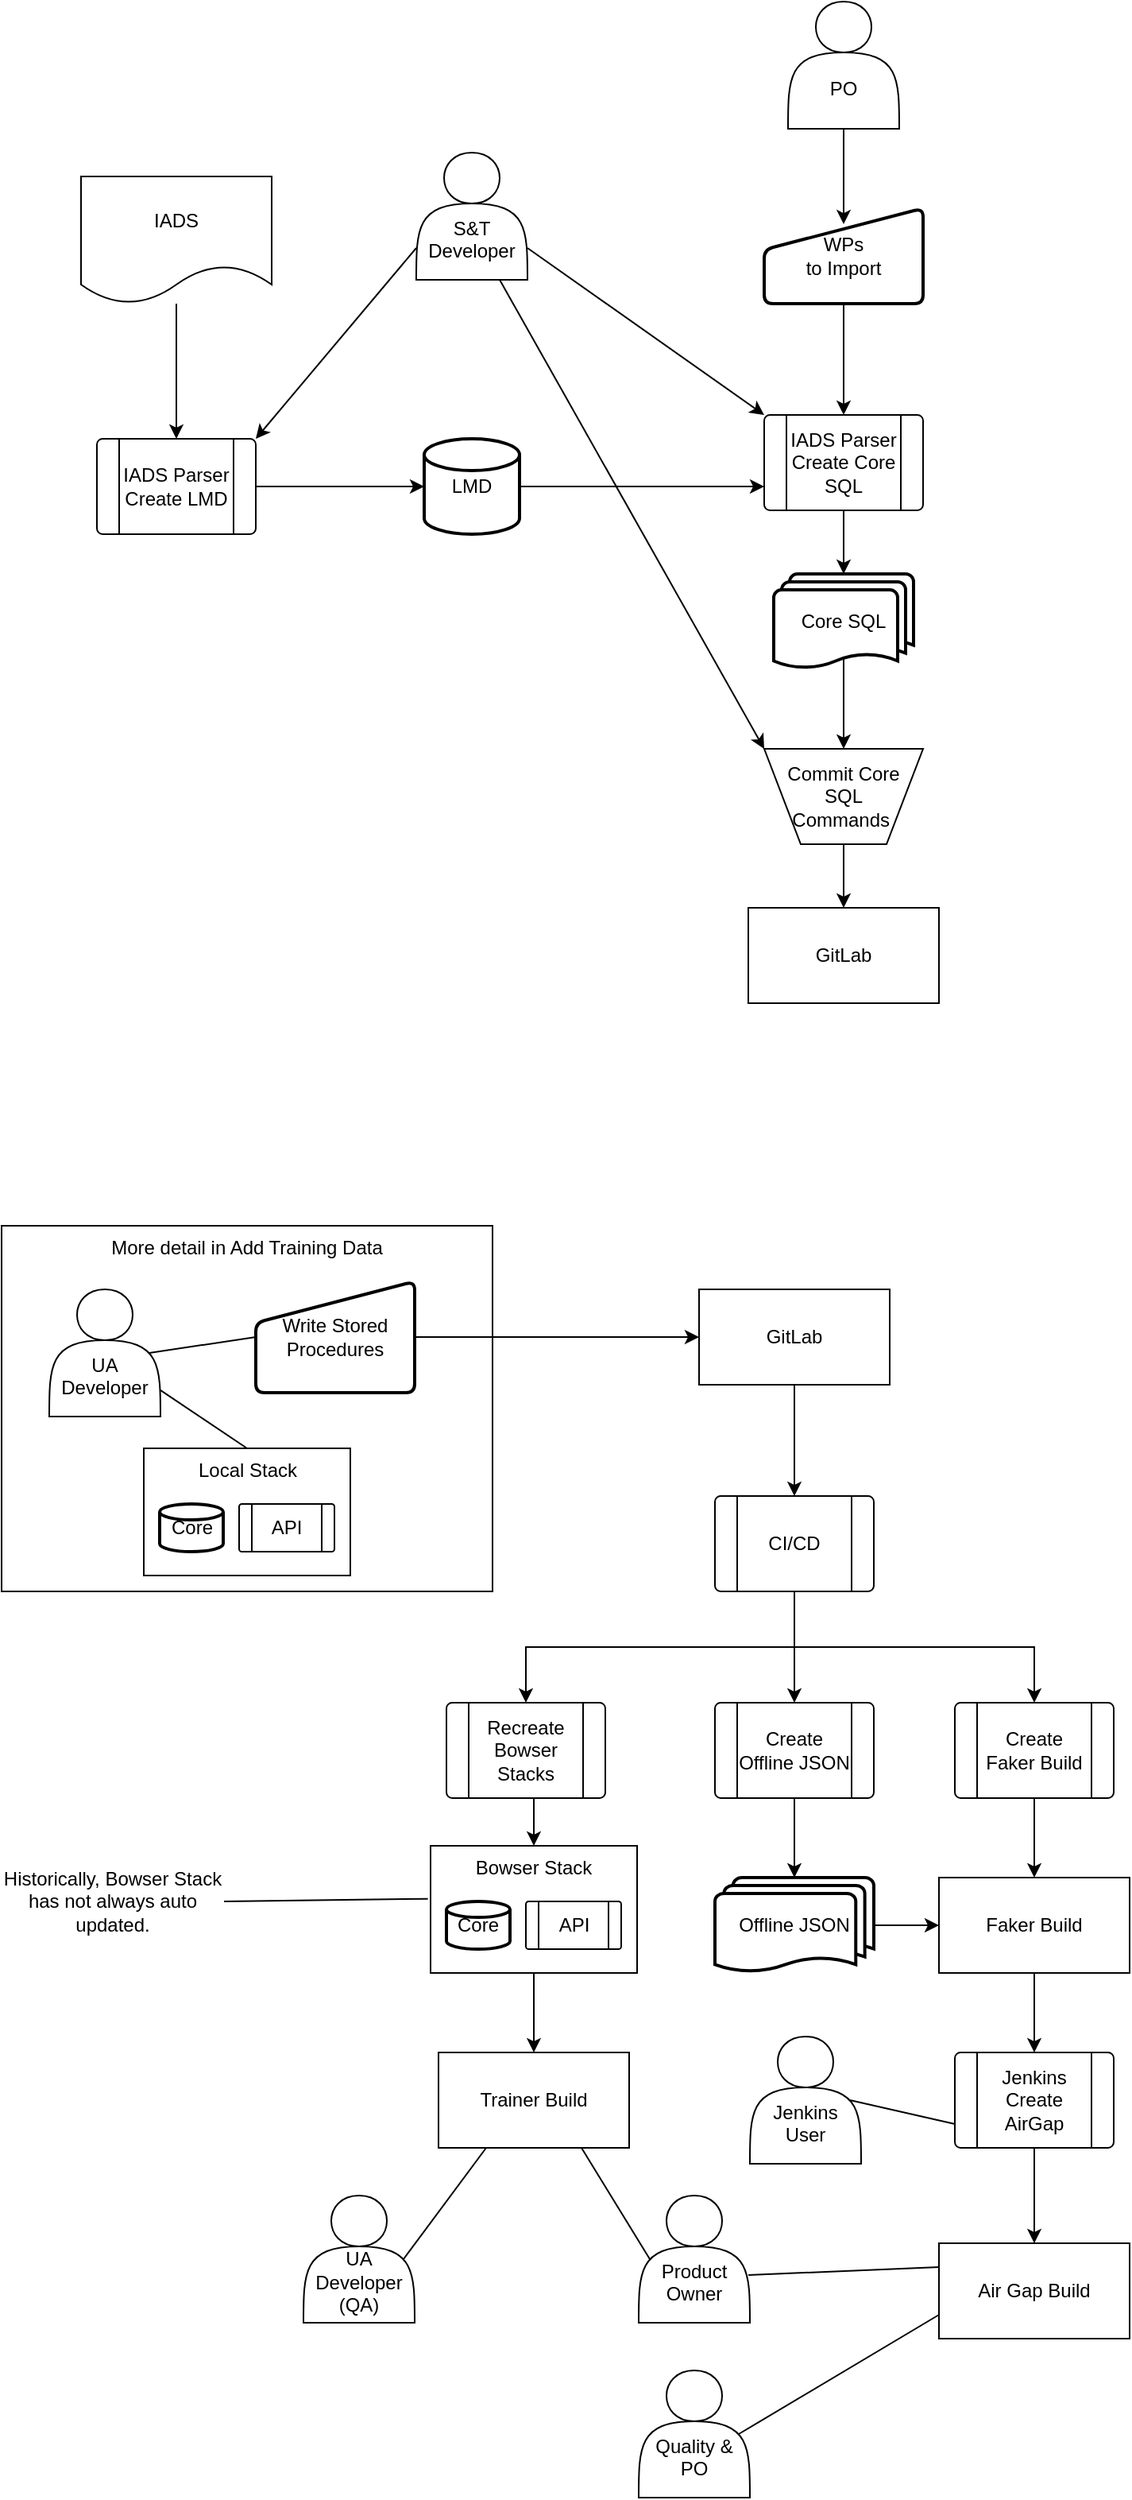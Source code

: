 <mxfile version="22.1.11" type="github">
  <diagram id="C5RBs43oDa-KdzZeNtuy" name="Page-1">
    <mxGraphModel dx="2026" dy="2314" grid="1" gridSize="10" guides="1" tooltips="1" connect="1" arrows="1" fold="1" page="1" pageScale="1" pageWidth="827" pageHeight="1169" math="0" shadow="0">
      <root>
        <mxCell id="WIyWlLk6GJQsqaUBKTNV-0" />
        <mxCell id="WIyWlLk6GJQsqaUBKTNV-1" parent="WIyWlLk6GJQsqaUBKTNV-0" />
        <mxCell id="gmqt5DbwduWL5jJ9nKZi-1" value="More detail in Add Training Data" style="rounded=0;whiteSpace=wrap;html=1;fillColor=none;verticalAlign=top;" parent="WIyWlLk6GJQsqaUBKTNV-1" vertex="1">
          <mxGeometry x="40" y="110" width="309" height="230" as="geometry" />
        </mxCell>
        <mxCell id="QNDEEkscUu9Zg__NJOHl-0" value="IADS" style="shape=document;whiteSpace=wrap;html=1;boundedLbl=1;" parent="WIyWlLk6GJQsqaUBKTNV-1" vertex="1">
          <mxGeometry x="90" y="-550" width="120" height="80" as="geometry" />
        </mxCell>
        <mxCell id="QNDEEkscUu9Zg__NJOHl-3" style="edgeStyle=orthogonalEdgeStyle;rounded=0;orthogonalLoop=1;jettySize=auto;html=1;exitX=0.5;exitY=0;exitDx=0;exitDy=0;endArrow=none;endFill=0;startArrow=classic;startFill=1;" parent="WIyWlLk6GJQsqaUBKTNV-1" source="QNDEEkscUu9Zg__NJOHl-18" target="QNDEEkscUu9Zg__NJOHl-0" edge="1">
          <mxGeometry relative="1" as="geometry">
            <mxPoint x="150" y="-385" as="sourcePoint" />
          </mxGeometry>
        </mxCell>
        <mxCell id="QNDEEkscUu9Zg__NJOHl-7" style="edgeStyle=orthogonalEdgeStyle;rounded=0;orthogonalLoop=1;jettySize=auto;html=1;exitX=1;exitY=0.5;exitDx=0;exitDy=0;entryX=0;entryY=0.5;entryDx=0;entryDy=0;entryPerimeter=0;" parent="WIyWlLk6GJQsqaUBKTNV-1" source="QNDEEkscUu9Zg__NJOHl-18" target="QNDEEkscUu9Zg__NJOHl-16" edge="1">
          <mxGeometry relative="1" as="geometry">
            <mxPoint x="150" y="-325" as="sourcePoint" />
            <mxPoint x="220" y="-295" as="targetPoint" />
          </mxGeometry>
        </mxCell>
        <mxCell id="QNDEEkscUu9Zg__NJOHl-8" value="Write Stored&lt;br&gt;Procedures" style="html=1;strokeWidth=2;shape=manualInput;whiteSpace=wrap;rounded=1;size=26;arcSize=11;" parent="WIyWlLk6GJQsqaUBKTNV-1" vertex="1">
          <mxGeometry x="200" y="145" width="100" height="70" as="geometry" />
        </mxCell>
        <mxCell id="QNDEEkscUu9Zg__NJOHl-25" style="edgeStyle=orthogonalEdgeStyle;rounded=0;orthogonalLoop=1;jettySize=auto;html=1;exitX=0.5;exitY=1;exitDx=0;exitDy=0;" parent="WIyWlLk6GJQsqaUBKTNV-1" source="gmqt5DbwduWL5jJ9nKZi-27" target="QNDEEkscUu9Zg__NJOHl-24" edge="1">
          <mxGeometry relative="1" as="geometry">
            <mxPoint x="539" y="210" as="sourcePoint" />
          </mxGeometry>
        </mxCell>
        <mxCell id="QNDEEkscUu9Zg__NJOHl-15" style="edgeStyle=orthogonalEdgeStyle;rounded=0;orthogonalLoop=1;jettySize=auto;html=1;exitX=1;exitY=0.5;exitDx=0;exitDy=0;entryX=0;entryY=0.5;entryDx=0;entryDy=0;" parent="WIyWlLk6GJQsqaUBKTNV-1" source="QNDEEkscUu9Zg__NJOHl-8" target="gmqt5DbwduWL5jJ9nKZi-27" edge="1">
          <mxGeometry relative="1" as="geometry">
            <mxPoint x="509" y="180" as="targetPoint" />
          </mxGeometry>
        </mxCell>
        <mxCell id="QNDEEkscUu9Zg__NJOHl-29" style="edgeStyle=orthogonalEdgeStyle;rounded=0;orthogonalLoop=1;jettySize=auto;html=1;exitX=1;exitY=0.5;exitDx=0;exitDy=0;exitPerimeter=0;entryX=0;entryY=0.75;entryDx=0;entryDy=0;" parent="WIyWlLk6GJQsqaUBKTNV-1" source="QNDEEkscUu9Zg__NJOHl-16" target="gmqt5DbwduWL5jJ9nKZi-11" edge="1">
          <mxGeometry relative="1" as="geometry">
            <mxPoint x="540" y="-275" as="targetPoint" />
          </mxGeometry>
        </mxCell>
        <mxCell id="QNDEEkscUu9Zg__NJOHl-16" value="LMD" style="strokeWidth=2;html=1;shape=mxgraph.flowchart.database;whiteSpace=wrap;" parent="WIyWlLk6GJQsqaUBKTNV-1" vertex="1">
          <mxGeometry x="306" y="-385" width="60" height="60" as="geometry" />
        </mxCell>
        <mxCell id="QNDEEkscUu9Zg__NJOHl-18" value="IADS Parser Create LMD" style="verticalLabelPosition=middle;verticalAlign=middle;html=1;shape=process;whiteSpace=wrap;rounded=1;size=0.14;arcSize=6;labelPosition=center;align=center;" parent="WIyWlLk6GJQsqaUBKTNV-1" vertex="1">
          <mxGeometry x="100" y="-385" width="100" height="60" as="geometry" />
        </mxCell>
        <mxCell id="QNDEEkscUu9Zg__NJOHl-22" value="&lt;br&gt;&lt;br&gt;UA Developer" style="shape=actor;whiteSpace=wrap;html=1;labelPosition=center;verticalLabelPosition=middle;align=center;verticalAlign=middle;" parent="WIyWlLk6GJQsqaUBKTNV-1" vertex="1">
          <mxGeometry x="70" y="150" width="70" height="80" as="geometry" />
        </mxCell>
        <mxCell id="QNDEEkscUu9Zg__NJOHl-43" style="edgeStyle=orthogonalEdgeStyle;rounded=0;orthogonalLoop=1;jettySize=auto;html=1;exitX=0.5;exitY=1;exitDx=0;exitDy=0;entryX=0.5;entryY=0;entryDx=0;entryDy=0;" parent="WIyWlLk6GJQsqaUBKTNV-1" source="QNDEEkscUu9Zg__NJOHl-24" target="QNDEEkscUu9Zg__NJOHl-42" edge="1">
          <mxGeometry relative="1" as="geometry" />
        </mxCell>
        <mxCell id="QNDEEkscUu9Zg__NJOHl-46" style="edgeStyle=orthogonalEdgeStyle;rounded=0;orthogonalLoop=1;jettySize=auto;html=1;exitX=0.5;exitY=1;exitDx=0;exitDy=0;entryX=0.5;entryY=0;entryDx=0;entryDy=0;" parent="WIyWlLk6GJQsqaUBKTNV-1" source="QNDEEkscUu9Zg__NJOHl-24" target="QNDEEkscUu9Zg__NJOHl-45" edge="1">
          <mxGeometry relative="1" as="geometry" />
        </mxCell>
        <mxCell id="QNDEEkscUu9Zg__NJOHl-49" style="edgeStyle=orthogonalEdgeStyle;rounded=0;orthogonalLoop=1;jettySize=auto;html=1;exitX=0.5;exitY=1;exitDx=0;exitDy=0;entryX=0.5;entryY=0;entryDx=0;entryDy=0;" parent="WIyWlLk6GJQsqaUBKTNV-1" source="QNDEEkscUu9Zg__NJOHl-24" target="QNDEEkscUu9Zg__NJOHl-48" edge="1">
          <mxGeometry relative="1" as="geometry" />
        </mxCell>
        <mxCell id="QNDEEkscUu9Zg__NJOHl-24" value="CI/CD" style="verticalLabelPosition=middle;verticalAlign=middle;html=1;shape=process;whiteSpace=wrap;rounded=1;size=0.14;arcSize=6;labelPosition=center;align=center;" parent="WIyWlLk6GJQsqaUBKTNV-1" vertex="1">
          <mxGeometry x="489" y="280" width="100" height="60" as="geometry" />
        </mxCell>
        <mxCell id="QNDEEkscUu9Zg__NJOHl-52" style="edgeStyle=orthogonalEdgeStyle;rounded=0;orthogonalLoop=1;jettySize=auto;html=1;exitX=1;exitY=0.5;exitDx=0;exitDy=0;exitPerimeter=0;entryX=0;entryY=0.5;entryDx=0;entryDy=0;" parent="WIyWlLk6GJQsqaUBKTNV-1" source="QNDEEkscUu9Zg__NJOHl-32" target="QNDEEkscUu9Zg__NJOHl-51" edge="1">
          <mxGeometry relative="1" as="geometry" />
        </mxCell>
        <mxCell id="QNDEEkscUu9Zg__NJOHl-32" value="Offline JSON" style="strokeWidth=2;html=1;shape=mxgraph.flowchart.multi-document;whiteSpace=wrap;" parent="WIyWlLk6GJQsqaUBKTNV-1" vertex="1">
          <mxGeometry x="489" y="520" width="100" height="60" as="geometry" />
        </mxCell>
        <mxCell id="QNDEEkscUu9Zg__NJOHl-60" style="edgeStyle=orthogonalEdgeStyle;rounded=0;orthogonalLoop=1;jettySize=auto;html=1;exitX=0.5;exitY=1;exitDx=0;exitDy=0;entryX=0.5;entryY=0;entryDx=0;entryDy=0;" parent="WIyWlLk6GJQsqaUBKTNV-1" source="QNDEEkscUu9Zg__NJOHl-39" target="QNDEEkscUu9Zg__NJOHl-57" edge="1">
          <mxGeometry relative="1" as="geometry">
            <mxPoint x="355" y="600" as="sourcePoint" />
          </mxGeometry>
        </mxCell>
        <mxCell id="QNDEEkscUu9Zg__NJOHl-39" value="Bowser Stack" style="rounded=0;whiteSpace=wrap;html=1;verticalAlign=top;" parent="WIyWlLk6GJQsqaUBKTNV-1" vertex="1">
          <mxGeometry x="310" y="500" width="130" height="80" as="geometry" />
        </mxCell>
        <mxCell id="QNDEEkscUu9Zg__NJOHl-44" style="edgeStyle=orthogonalEdgeStyle;rounded=0;orthogonalLoop=1;jettySize=auto;html=1;exitX=0.5;exitY=1;exitDx=0;exitDy=0;entryX=0.5;entryY=0;entryDx=0;entryDy=0;" parent="WIyWlLk6GJQsqaUBKTNV-1" source="QNDEEkscUu9Zg__NJOHl-42" target="QNDEEkscUu9Zg__NJOHl-39" edge="1">
          <mxGeometry relative="1" as="geometry" />
        </mxCell>
        <mxCell id="QNDEEkscUu9Zg__NJOHl-42" value="Recreate Bowser Stacks" style="verticalLabelPosition=middle;verticalAlign=middle;html=1;shape=process;whiteSpace=wrap;rounded=1;size=0.14;arcSize=6;labelPosition=center;align=center;" parent="WIyWlLk6GJQsqaUBKTNV-1" vertex="1">
          <mxGeometry x="320" y="410" width="100" height="60" as="geometry" />
        </mxCell>
        <mxCell id="QNDEEkscUu9Zg__NJOHl-53" style="edgeStyle=orthogonalEdgeStyle;rounded=0;orthogonalLoop=1;jettySize=auto;html=1;exitX=0.5;exitY=1;exitDx=0;exitDy=0;" parent="WIyWlLk6GJQsqaUBKTNV-1" source="QNDEEkscUu9Zg__NJOHl-45" target="QNDEEkscUu9Zg__NJOHl-51" edge="1">
          <mxGeometry relative="1" as="geometry" />
        </mxCell>
        <mxCell id="QNDEEkscUu9Zg__NJOHl-45" value="Create Faker Build" style="verticalLabelPosition=middle;verticalAlign=middle;html=1;shape=process;whiteSpace=wrap;rounded=1;size=0.14;arcSize=6;labelPosition=center;align=center;" parent="WIyWlLk6GJQsqaUBKTNV-1" vertex="1">
          <mxGeometry x="640" y="410" width="100" height="60" as="geometry" />
        </mxCell>
        <mxCell id="QNDEEkscUu9Zg__NJOHl-48" value="Create Offline JSON" style="verticalLabelPosition=middle;verticalAlign=middle;html=1;shape=process;whiteSpace=wrap;rounded=1;size=0.14;arcSize=6;labelPosition=center;align=center;" parent="WIyWlLk6GJQsqaUBKTNV-1" vertex="1">
          <mxGeometry x="489" y="410" width="100" height="60" as="geometry" />
        </mxCell>
        <mxCell id="QNDEEkscUu9Zg__NJOHl-50" style="edgeStyle=orthogonalEdgeStyle;rounded=0;orthogonalLoop=1;jettySize=auto;html=1;exitX=0.5;exitY=1;exitDx=0;exitDy=0;entryX=0.5;entryY=0;entryDx=0;entryDy=0;entryPerimeter=0;" parent="WIyWlLk6GJQsqaUBKTNV-1" source="QNDEEkscUu9Zg__NJOHl-48" target="QNDEEkscUu9Zg__NJOHl-32" edge="1">
          <mxGeometry relative="1" as="geometry" />
        </mxCell>
        <mxCell id="gmqt5DbwduWL5jJ9nKZi-29" style="edgeStyle=orthogonalEdgeStyle;rounded=0;orthogonalLoop=1;jettySize=auto;html=1;exitX=0.5;exitY=1;exitDx=0;exitDy=0;entryX=0.5;entryY=0;entryDx=0;entryDy=0;" parent="WIyWlLk6GJQsqaUBKTNV-1" source="QNDEEkscUu9Zg__NJOHl-51" target="gmqt5DbwduWL5jJ9nKZi-28" edge="1">
          <mxGeometry relative="1" as="geometry" />
        </mxCell>
        <mxCell id="QNDEEkscUu9Zg__NJOHl-51" value="Faker Build" style="rounded=0;whiteSpace=wrap;html=1;" parent="WIyWlLk6GJQsqaUBKTNV-1" vertex="1">
          <mxGeometry x="630" y="520" width="120" height="60" as="geometry" />
        </mxCell>
        <mxCell id="QNDEEkscUu9Zg__NJOHl-57" value="Trainer Build" style="rounded=0;whiteSpace=wrap;html=1;" parent="WIyWlLk6GJQsqaUBKTNV-1" vertex="1">
          <mxGeometry x="315" y="630" width="120" height="60" as="geometry" />
        </mxCell>
        <mxCell id="QNDEEkscUu9Zg__NJOHl-58" value="&lt;br&gt;&lt;br&gt;UA Developer (QA)" style="shape=actor;whiteSpace=wrap;html=1;labelPosition=center;verticalLabelPosition=middle;align=center;verticalAlign=middle;" parent="WIyWlLk6GJQsqaUBKTNV-1" vertex="1">
          <mxGeometry x="230" y="720" width="70" height="80" as="geometry" />
        </mxCell>
        <mxCell id="QNDEEkscUu9Zg__NJOHl-61" value="&lt;br&gt;&lt;br&gt;Product Owner" style="shape=actor;whiteSpace=wrap;html=1;labelPosition=center;verticalLabelPosition=middle;align=center;verticalAlign=middle;" parent="WIyWlLk6GJQsqaUBKTNV-1" vertex="1">
          <mxGeometry x="441" y="720" width="70" height="80" as="geometry" />
        </mxCell>
        <mxCell id="QNDEEkscUu9Zg__NJOHl-63" value="&lt;br&gt;&lt;br&gt;Quality &amp;amp; PO" style="shape=actor;whiteSpace=wrap;html=1;labelPosition=center;verticalLabelPosition=middle;align=center;verticalAlign=middle;" parent="WIyWlLk6GJQsqaUBKTNV-1" vertex="1">
          <mxGeometry x="441" y="830" width="70" height="80" as="geometry" />
        </mxCell>
        <mxCell id="QNDEEkscUu9Zg__NJOHl-64" value="Air Gap Build" style="rounded=0;whiteSpace=wrap;html=1;" parent="WIyWlLk6GJQsqaUBKTNV-1" vertex="1">
          <mxGeometry x="630" y="750" width="120" height="60" as="geometry" />
        </mxCell>
        <mxCell id="gmqt5DbwduWL5jJ9nKZi-2" value="&lt;br&gt;&lt;br&gt;S&amp;amp;T&lt;br&gt;Developer" style="shape=actor;whiteSpace=wrap;html=1;labelPosition=center;verticalLabelPosition=middle;align=center;verticalAlign=middle;" parent="WIyWlLk6GJQsqaUBKTNV-1" vertex="1">
          <mxGeometry x="301" y="-565" width="70" height="80" as="geometry" />
        </mxCell>
        <mxCell id="gmqt5DbwduWL5jJ9nKZi-3" value="" style="endArrow=classic;html=1;rounded=0;entryX=0;entryY=0;entryDx=0;entryDy=0;exitX=1;exitY=0.75;exitDx=0;exitDy=0;" parent="WIyWlLk6GJQsqaUBKTNV-1" source="gmqt5DbwduWL5jJ9nKZi-2" target="gmqt5DbwduWL5jJ9nKZi-11" edge="1">
          <mxGeometry width="50" height="50" relative="1" as="geometry">
            <mxPoint x="465" y="-400" as="sourcePoint" />
            <mxPoint x="515" y="-450" as="targetPoint" />
          </mxGeometry>
        </mxCell>
        <mxCell id="gmqt5DbwduWL5jJ9nKZi-4" value="" style="endArrow=classic;html=1;rounded=0;entryX=1;entryY=0;entryDx=0;entryDy=0;exitX=0;exitY=0.75;exitDx=0;exitDy=0;" parent="WIyWlLk6GJQsqaUBKTNV-1" source="gmqt5DbwduWL5jJ9nKZi-2" target="QNDEEkscUu9Zg__NJOHl-18" edge="1">
          <mxGeometry width="50" height="50" relative="1" as="geometry">
            <mxPoint x="380" y="-475" as="sourcePoint" />
            <mxPoint x="430" y="-525" as="targetPoint" />
          </mxGeometry>
        </mxCell>
        <mxCell id="gmqt5DbwduWL5jJ9nKZi-25" style="edgeStyle=orthogonalEdgeStyle;rounded=0;orthogonalLoop=1;jettySize=auto;html=1;exitX=0.5;exitY=1;exitDx=0;exitDy=0;entryX=0.5;entryY=0;entryDx=0;entryDy=0;" parent="WIyWlLk6GJQsqaUBKTNV-1" source="gmqt5DbwduWL5jJ9nKZi-5" target="gmqt5DbwduWL5jJ9nKZi-24" edge="1">
          <mxGeometry relative="1" as="geometry" />
        </mxCell>
        <mxCell id="gmqt5DbwduWL5jJ9nKZi-5" value="Commit Core SQL &lt;br&gt;Commands&amp;nbsp;" style="verticalLabelPosition=middle;verticalAlign=middle;html=1;shape=trapezoid;perimeter=trapezoidPerimeter;whiteSpace=wrap;size=0.23;arcSize=10;flipV=1;labelPosition=center;align=center;" parent="WIyWlLk6GJQsqaUBKTNV-1" vertex="1">
          <mxGeometry x="520" y="-190" width="100" height="60" as="geometry" />
        </mxCell>
        <mxCell id="gmqt5DbwduWL5jJ9nKZi-19" style="edgeStyle=orthogonalEdgeStyle;rounded=0;orthogonalLoop=1;jettySize=auto;html=1;exitX=0.5;exitY=0.88;exitDx=0;exitDy=0;exitPerimeter=0;entryX=0.5;entryY=0;entryDx=0;entryDy=0;" parent="WIyWlLk6GJQsqaUBKTNV-1" source="gmqt5DbwduWL5jJ9nKZi-6" target="gmqt5DbwduWL5jJ9nKZi-5" edge="1">
          <mxGeometry relative="1" as="geometry" />
        </mxCell>
        <mxCell id="gmqt5DbwduWL5jJ9nKZi-6" value="Core SQL" style="strokeWidth=2;html=1;shape=mxgraph.flowchart.multi-document;whiteSpace=wrap;" parent="WIyWlLk6GJQsqaUBKTNV-1" vertex="1">
          <mxGeometry x="526" y="-300" width="88" height="60" as="geometry" />
        </mxCell>
        <mxCell id="gmqt5DbwduWL5jJ9nKZi-14" style="edgeStyle=orthogonalEdgeStyle;rounded=0;orthogonalLoop=1;jettySize=auto;html=1;exitX=0.5;exitY=1;exitDx=0;exitDy=0;" parent="WIyWlLk6GJQsqaUBKTNV-1" source="gmqt5DbwduWL5jJ9nKZi-9" target="gmqt5DbwduWL5jJ9nKZi-11" edge="1">
          <mxGeometry relative="1" as="geometry" />
        </mxCell>
        <mxCell id="gmqt5DbwduWL5jJ9nKZi-9" value="WPs&lt;br&gt;to Import" style="html=1;strokeWidth=2;shape=manualInput;whiteSpace=wrap;rounded=1;size=26;arcSize=11;" parent="WIyWlLk6GJQsqaUBKTNV-1" vertex="1">
          <mxGeometry x="520" y="-530" width="100" height="60" as="geometry" />
        </mxCell>
        <mxCell id="gmqt5DbwduWL5jJ9nKZi-15" value="" style="edgeStyle=orthogonalEdgeStyle;rounded=0;orthogonalLoop=1;jettySize=auto;html=1;exitX=0.5;exitY=1;exitDx=0;exitDy=0;" parent="WIyWlLk6GJQsqaUBKTNV-1" source="gmqt5DbwduWL5jJ9nKZi-11" target="gmqt5DbwduWL5jJ9nKZi-6" edge="1">
          <mxGeometry relative="1" as="geometry">
            <mxPoint x="476" y="-270" as="sourcePoint" />
          </mxGeometry>
        </mxCell>
        <mxCell id="gmqt5DbwduWL5jJ9nKZi-11" value="IADS Parser Create Core SQL" style="verticalLabelPosition=middle;verticalAlign=middle;html=1;shape=process;whiteSpace=wrap;rounded=1;size=0.14;arcSize=6;labelPosition=center;align=center;" parent="WIyWlLk6GJQsqaUBKTNV-1" vertex="1">
          <mxGeometry x="520" y="-400" width="100" height="60" as="geometry" />
        </mxCell>
        <mxCell id="gmqt5DbwduWL5jJ9nKZi-16" value="&lt;br&gt;&lt;br&gt;PO" style="shape=actor;whiteSpace=wrap;html=1;labelPosition=center;verticalLabelPosition=middle;align=center;verticalAlign=middle;" parent="WIyWlLk6GJQsqaUBKTNV-1" vertex="1">
          <mxGeometry x="535" y="-660" width="70" height="80" as="geometry" />
        </mxCell>
        <mxCell id="gmqt5DbwduWL5jJ9nKZi-17" style="edgeStyle=orthogonalEdgeStyle;rounded=0;orthogonalLoop=1;jettySize=auto;html=1;exitX=0.5;exitY=1;exitDx=0;exitDy=0;entryX=0.5;entryY=0.167;entryDx=0;entryDy=0;entryPerimeter=0;" parent="WIyWlLk6GJQsqaUBKTNV-1" source="gmqt5DbwduWL5jJ9nKZi-16" target="gmqt5DbwduWL5jJ9nKZi-9" edge="1">
          <mxGeometry relative="1" as="geometry" />
        </mxCell>
        <mxCell id="gmqt5DbwduWL5jJ9nKZi-20" value="" style="endArrow=classic;html=1;rounded=0;exitX=0.75;exitY=1;exitDx=0;exitDy=0;entryX=0;entryY=0;entryDx=0;entryDy=0;" parent="WIyWlLk6GJQsqaUBKTNV-1" source="gmqt5DbwduWL5jJ9nKZi-2" target="gmqt5DbwduWL5jJ9nKZi-5" edge="1">
          <mxGeometry width="50" height="50" relative="1" as="geometry">
            <mxPoint x="386" y="-170" as="sourcePoint" />
            <mxPoint x="436" y="-220" as="targetPoint" />
          </mxGeometry>
        </mxCell>
        <mxCell id="gmqt5DbwduWL5jJ9nKZi-22" value="Core" style="strokeWidth=2;html=1;shape=mxgraph.flowchart.database;whiteSpace=wrap;" parent="WIyWlLk6GJQsqaUBKTNV-1" vertex="1">
          <mxGeometry x="320" y="535" width="40" height="30" as="geometry" />
        </mxCell>
        <mxCell id="gmqt5DbwduWL5jJ9nKZi-24" value="GitLab" style="rounded=0;whiteSpace=wrap;html=1;" parent="WIyWlLk6GJQsqaUBKTNV-1" vertex="1">
          <mxGeometry x="510" y="-90" width="120" height="60" as="geometry" />
        </mxCell>
        <mxCell id="gmqt5DbwduWL5jJ9nKZi-26" value="API" style="verticalLabelPosition=middle;verticalAlign=middle;html=1;shape=process;whiteSpace=wrap;rounded=1;size=0.14;arcSize=6;labelPosition=center;align=center;" parent="WIyWlLk6GJQsqaUBKTNV-1" vertex="1">
          <mxGeometry x="370" y="535" width="60" height="30" as="geometry" />
        </mxCell>
        <mxCell id="gmqt5DbwduWL5jJ9nKZi-27" value="GitLab" style="rounded=0;whiteSpace=wrap;html=1;" parent="WIyWlLk6GJQsqaUBKTNV-1" vertex="1">
          <mxGeometry x="479" y="150" width="120" height="60" as="geometry" />
        </mxCell>
        <mxCell id="gmqt5DbwduWL5jJ9nKZi-30" style="edgeStyle=orthogonalEdgeStyle;rounded=0;orthogonalLoop=1;jettySize=auto;html=1;exitX=0.5;exitY=1;exitDx=0;exitDy=0;entryX=0.5;entryY=0;entryDx=0;entryDy=0;" parent="WIyWlLk6GJQsqaUBKTNV-1" source="gmqt5DbwduWL5jJ9nKZi-28" target="QNDEEkscUu9Zg__NJOHl-64" edge="1">
          <mxGeometry relative="1" as="geometry" />
        </mxCell>
        <mxCell id="gmqt5DbwduWL5jJ9nKZi-28" value="Jenkins Create AirGap" style="verticalLabelPosition=middle;verticalAlign=middle;html=1;shape=process;whiteSpace=wrap;rounded=1;size=0.14;arcSize=6;labelPosition=center;align=center;" parent="WIyWlLk6GJQsqaUBKTNV-1" vertex="1">
          <mxGeometry x="640" y="630" width="100" height="60" as="geometry" />
        </mxCell>
        <mxCell id="gmqt5DbwduWL5jJ9nKZi-31" value="" style="endArrow=none;html=1;rounded=0;entryX=0.75;entryY=1;entryDx=0;entryDy=0;exitX=0.1;exitY=0.5;exitDx=0;exitDy=0;exitPerimeter=0;endFill=0;" parent="WIyWlLk6GJQsqaUBKTNV-1" source="QNDEEkscUu9Zg__NJOHl-61" target="QNDEEkscUu9Zg__NJOHl-57" edge="1">
          <mxGeometry width="50" height="50" relative="1" as="geometry">
            <mxPoint x="510" y="700" as="sourcePoint" />
            <mxPoint x="560" y="650" as="targetPoint" />
          </mxGeometry>
        </mxCell>
        <mxCell id="gmqt5DbwduWL5jJ9nKZi-32" value="" style="endArrow=none;html=1;rounded=0;entryX=0;entryY=0.25;entryDx=0;entryDy=0;exitX=0.986;exitY=0.625;exitDx=0;exitDy=0;exitPerimeter=0;" parent="WIyWlLk6GJQsqaUBKTNV-1" source="QNDEEkscUu9Zg__NJOHl-61" target="QNDEEkscUu9Zg__NJOHl-64" edge="1">
          <mxGeometry width="50" height="50" relative="1" as="geometry">
            <mxPoint x="510" y="700" as="sourcePoint" />
            <mxPoint x="560" y="650" as="targetPoint" />
          </mxGeometry>
        </mxCell>
        <mxCell id="gmqt5DbwduWL5jJ9nKZi-33" value="" style="endArrow=none;html=1;rounded=0;entryX=0;entryY=0.75;entryDx=0;entryDy=0;exitX=0.9;exitY=0.5;exitDx=0;exitDy=0;exitPerimeter=0;" parent="WIyWlLk6GJQsqaUBKTNV-1" source="QNDEEkscUu9Zg__NJOHl-63" target="QNDEEkscUu9Zg__NJOHl-64" edge="1">
          <mxGeometry width="50" height="50" relative="1" as="geometry">
            <mxPoint x="510" y="700" as="sourcePoint" />
            <mxPoint x="560" y="650" as="targetPoint" />
          </mxGeometry>
        </mxCell>
        <mxCell id="gmqt5DbwduWL5jJ9nKZi-34" value="" style="endArrow=none;html=1;rounded=0;exitX=0.9;exitY=0.5;exitDx=0;exitDy=0;exitPerimeter=0;entryX=0.25;entryY=1;entryDx=0;entryDy=0;" parent="WIyWlLk6GJQsqaUBKTNV-1" source="QNDEEkscUu9Zg__NJOHl-58" target="QNDEEkscUu9Zg__NJOHl-57" edge="1">
          <mxGeometry width="50" height="50" relative="1" as="geometry">
            <mxPoint x="510" y="700" as="sourcePoint" />
            <mxPoint x="560" y="650" as="targetPoint" />
          </mxGeometry>
        </mxCell>
        <mxCell id="gmqt5DbwduWL5jJ9nKZi-36" value="&lt;br&gt;&lt;br&gt;Jenkins User" style="shape=actor;whiteSpace=wrap;html=1;labelPosition=center;verticalLabelPosition=middle;align=center;verticalAlign=middle;" parent="WIyWlLk6GJQsqaUBKTNV-1" vertex="1">
          <mxGeometry x="511" y="620" width="70" height="80" as="geometry" />
        </mxCell>
        <mxCell id="gmqt5DbwduWL5jJ9nKZi-38" value="" style="endArrow=none;html=1;rounded=0;exitX=0.9;exitY=0.5;exitDx=0;exitDy=0;exitPerimeter=0;entryX=0;entryY=0.75;entryDx=0;entryDy=0;" parent="WIyWlLk6GJQsqaUBKTNV-1" source="gmqt5DbwduWL5jJ9nKZi-36" target="gmqt5DbwduWL5jJ9nKZi-28" edge="1">
          <mxGeometry width="50" height="50" relative="1" as="geometry">
            <mxPoint x="520" y="480" as="sourcePoint" />
            <mxPoint x="570" y="430" as="targetPoint" />
          </mxGeometry>
        </mxCell>
        <mxCell id="gmqt5DbwduWL5jJ9nKZi-40" value="" style="endArrow=none;html=1;rounded=0;exitX=0.9;exitY=0.5;exitDx=0;exitDy=0;exitPerimeter=0;entryX=0;entryY=0.5;entryDx=0;entryDy=0;" parent="WIyWlLk6GJQsqaUBKTNV-1" source="QNDEEkscUu9Zg__NJOHl-22" target="QNDEEkscUu9Zg__NJOHl-8" edge="1">
          <mxGeometry width="50" height="50" relative="1" as="geometry">
            <mxPoint x="450" y="440" as="sourcePoint" />
            <mxPoint x="500" y="390" as="targetPoint" />
          </mxGeometry>
        </mxCell>
        <mxCell id="gmqt5DbwduWL5jJ9nKZi-43" value="Historically, Bowser Stack has not always auto updated." style="text;html=1;strokeColor=none;fillColor=none;align=center;verticalAlign=middle;whiteSpace=wrap;rounded=0;" parent="WIyWlLk6GJQsqaUBKTNV-1" vertex="1">
          <mxGeometry x="40" y="485" width="140" height="100" as="geometry" />
        </mxCell>
        <mxCell id="gmqt5DbwduWL5jJ9nKZi-44" value="" style="endArrow=none;html=1;rounded=0;entryX=-0.013;entryY=0.417;entryDx=0;entryDy=0;entryPerimeter=0;exitX=1;exitY=0.5;exitDx=0;exitDy=0;" parent="WIyWlLk6GJQsqaUBKTNV-1" source="gmqt5DbwduWL5jJ9nKZi-43" target="QNDEEkscUu9Zg__NJOHl-39" edge="1">
          <mxGeometry width="50" height="50" relative="1" as="geometry">
            <mxPoint x="420" y="540" as="sourcePoint" />
            <mxPoint x="470" y="490" as="targetPoint" />
          </mxGeometry>
        </mxCell>
        <mxCell id="-AV2ESVQw37usRbm3Q_t-1" value="Local Stack" style="rounded=0;whiteSpace=wrap;html=1;verticalAlign=top;" vertex="1" parent="WIyWlLk6GJQsqaUBKTNV-1">
          <mxGeometry x="129.5" y="250" width="130" height="80" as="geometry" />
        </mxCell>
        <mxCell id="-AV2ESVQw37usRbm3Q_t-2" value="Core" style="strokeWidth=2;html=1;shape=mxgraph.flowchart.database;whiteSpace=wrap;" vertex="1" parent="WIyWlLk6GJQsqaUBKTNV-1">
          <mxGeometry x="139.5" y="285" width="40" height="30" as="geometry" />
        </mxCell>
        <mxCell id="-AV2ESVQw37usRbm3Q_t-3" value="API" style="verticalLabelPosition=middle;verticalAlign=middle;html=1;shape=process;whiteSpace=wrap;rounded=1;size=0.14;arcSize=6;labelPosition=center;align=center;" vertex="1" parent="WIyWlLk6GJQsqaUBKTNV-1">
          <mxGeometry x="189.5" y="285" width="60" height="30" as="geometry" />
        </mxCell>
        <mxCell id="-AV2ESVQw37usRbm3Q_t-4" value="" style="endArrow=none;html=1;rounded=0;exitX=0.5;exitY=0;exitDx=0;exitDy=0;" edge="1" parent="WIyWlLk6GJQsqaUBKTNV-1" source="-AV2ESVQw37usRbm3Q_t-1" target="QNDEEkscUu9Zg__NJOHl-22">
          <mxGeometry width="50" height="50" relative="1" as="geometry">
            <mxPoint x="320" y="300" as="sourcePoint" />
            <mxPoint x="370" y="250" as="targetPoint" />
          </mxGeometry>
        </mxCell>
      </root>
    </mxGraphModel>
  </diagram>
</mxfile>
